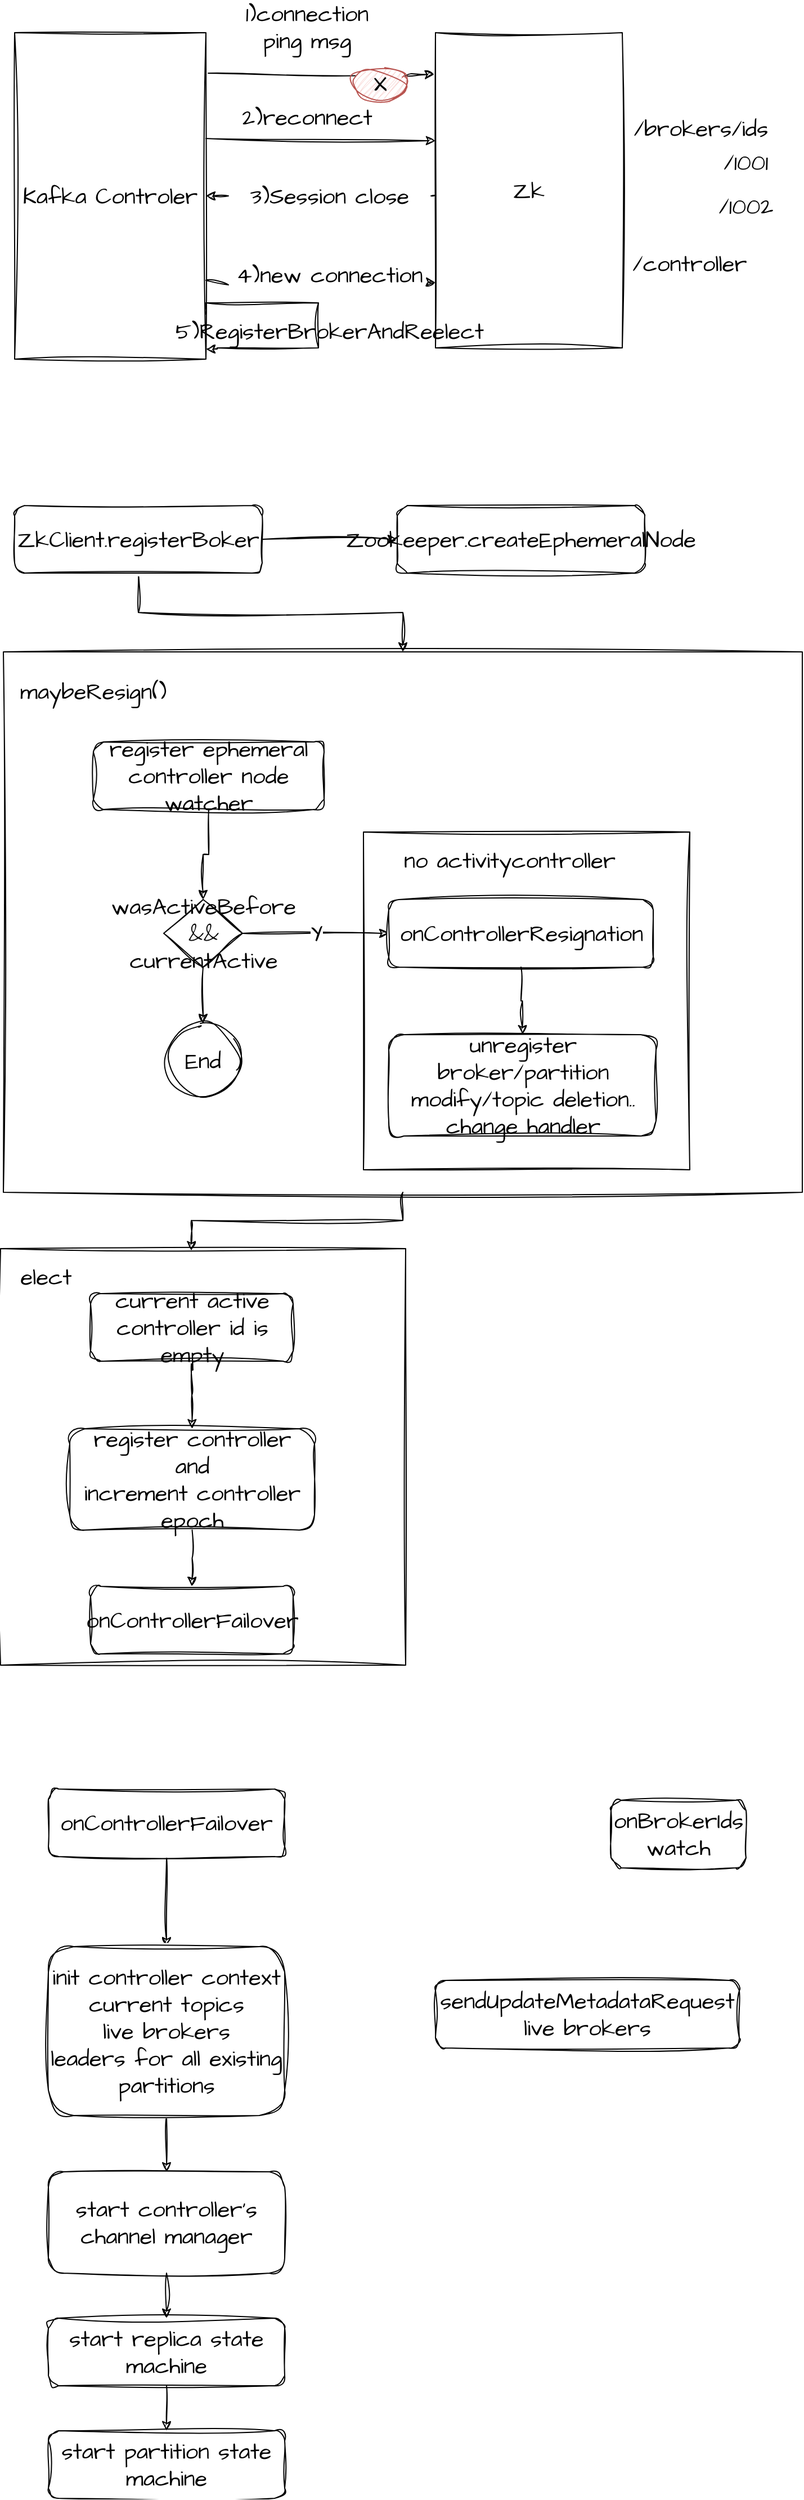 <mxfile version="20.8.20" type="github">
  <diagram id="C5RBs43oDa-KdzZeNtuy" name="Page-1">
    <mxGraphModel dx="1021" dy="697" grid="1" gridSize="10" guides="1" tooltips="1" connect="1" arrows="1" fold="1" page="1" pageScale="1" pageWidth="827" pageHeight="1169" math="0" shadow="0">
      <root>
        <mxCell id="WIyWlLk6GJQsqaUBKTNV-0" />
        <mxCell id="WIyWlLk6GJQsqaUBKTNV-1" parent="WIyWlLk6GJQsqaUBKTNV-0" />
        <mxCell id="egi0bB2MHMF-HuieAXsn-64" value="" style="rounded=0;whiteSpace=wrap;html=1;sketch=1;hachureGap=4;jiggle=2;curveFitting=1;fontFamily=Architects Daughter;fontSource=https%3A%2F%2Ffonts.googleapis.com%2Fcss%3Ffamily%3DArchitects%2BDaughter;fontSize=20;" vertex="1" parent="WIyWlLk6GJQsqaUBKTNV-1">
          <mxGeometry x="27.5" y="1250" width="360" height="370" as="geometry" />
        </mxCell>
        <mxCell id="egi0bB2MHMF-HuieAXsn-65" style="edgeStyle=orthogonalEdgeStyle;rounded=0;sketch=1;hachureGap=4;jiggle=2;curveFitting=1;orthogonalLoop=1;jettySize=auto;html=1;entryX=0.471;entryY=0.005;entryDx=0;entryDy=0;entryPerimeter=0;fontFamily=Architects Daughter;fontSource=https%3A%2F%2Ffonts.googleapis.com%2Fcss%3Ffamily%3DArchitects%2BDaughter;fontSize=16;" edge="1" parent="WIyWlLk6GJQsqaUBKTNV-1" source="egi0bB2MHMF-HuieAXsn-49" target="egi0bB2MHMF-HuieAXsn-64">
          <mxGeometry relative="1" as="geometry" />
        </mxCell>
        <mxCell id="egi0bB2MHMF-HuieAXsn-49" value="" style="rounded=0;whiteSpace=wrap;html=1;sketch=1;hachureGap=4;jiggle=2;curveFitting=1;fontFamily=Architects Daughter;fontSource=https%3A%2F%2Ffonts.googleapis.com%2Fcss%3Ffamily%3DArchitects%2BDaughter;fontSize=20;" vertex="1" parent="WIyWlLk6GJQsqaUBKTNV-1">
          <mxGeometry x="30" y="720" width="710" height="480" as="geometry" />
        </mxCell>
        <mxCell id="egi0bB2MHMF-HuieAXsn-43" value="" style="rounded=0;whiteSpace=wrap;html=1;sketch=1;hachureGap=4;jiggle=2;curveFitting=1;fontFamily=Architects Daughter;fontSource=https%3A%2F%2Ffonts.googleapis.com%2Fcss%3Ffamily%3DArchitects%2BDaughter;fontSize=20;" vertex="1" parent="WIyWlLk6GJQsqaUBKTNV-1">
          <mxGeometry x="350" y="880" width="290" height="300" as="geometry" />
        </mxCell>
        <mxCell id="egi0bB2MHMF-HuieAXsn-0" value="Kafka Controler" style="rounded=0;whiteSpace=wrap;html=1;sketch=1;hachureGap=4;jiggle=2;curveFitting=1;fontFamily=Architects Daughter;fontSource=https%3A%2F%2Ffonts.googleapis.com%2Fcss%3Ffamily%3DArchitects%2BDaughter;fontSize=20;" vertex="1" parent="WIyWlLk6GJQsqaUBKTNV-1">
          <mxGeometry x="40" y="170" width="170" height="290" as="geometry" />
        </mxCell>
        <mxCell id="egi0bB2MHMF-HuieAXsn-1" value="Zk" style="rounded=0;whiteSpace=wrap;html=1;sketch=1;hachureGap=4;jiggle=2;curveFitting=1;fontFamily=Architects Daughter;fontSource=https%3A%2F%2Ffonts.googleapis.com%2Fcss%3Ffamily%3DArchitects%2BDaughter;fontSize=20;" vertex="1" parent="WIyWlLk6GJQsqaUBKTNV-1">
          <mxGeometry x="414" y="170" width="166" height="280" as="geometry" />
        </mxCell>
        <mxCell id="egi0bB2MHMF-HuieAXsn-2" value="" style="endArrow=classic;html=1;rounded=0;sketch=1;hachureGap=4;jiggle=2;curveFitting=1;fontFamily=Architects Daughter;fontSource=https%3A%2F%2Ffonts.googleapis.com%2Fcss%3Ffamily%3DArchitects%2BDaughter;fontSize=16;entryX=-0.006;entryY=0.132;entryDx=0;entryDy=0;exitX=1;exitY=0.25;exitDx=0;exitDy=0;startArrow=none;entryPerimeter=0;" edge="1" parent="WIyWlLk6GJQsqaUBKTNV-1" source="egi0bB2MHMF-HuieAXsn-4" target="egi0bB2MHMF-HuieAXsn-1">
          <mxGeometry width="50" height="50" relative="1" as="geometry">
            <mxPoint x="230" y="210" as="sourcePoint" />
            <mxPoint x="280" y="160" as="targetPoint" />
          </mxGeometry>
        </mxCell>
        <mxCell id="egi0bB2MHMF-HuieAXsn-3" value="1)connection&lt;br&gt;ping msg" style="text;html=1;strokeColor=none;fillColor=none;align=center;verticalAlign=middle;whiteSpace=wrap;rounded=0;fontSize=20;fontFamily=Architects Daughter;" vertex="1" parent="WIyWlLk6GJQsqaUBKTNV-1">
          <mxGeometry x="270" y="150" width="60" height="30" as="geometry" />
        </mxCell>
        <mxCell id="egi0bB2MHMF-HuieAXsn-5" value="" style="endArrow=none;html=1;rounded=0;sketch=1;hachureGap=4;jiggle=2;curveFitting=1;fontFamily=Architects Daughter;fontSource=https%3A%2F%2Ffonts.googleapis.com%2Fcss%3Ffamily%3DArchitects%2BDaughter;fontSize=16;entryX=0;entryY=0.25;entryDx=0;entryDy=0;exitX=1.012;exitY=0.124;exitDx=0;exitDy=0;exitPerimeter=0;" edge="1" parent="WIyWlLk6GJQsqaUBKTNV-1" source="egi0bB2MHMF-HuieAXsn-0" target="egi0bB2MHMF-HuieAXsn-4">
          <mxGeometry width="50" height="50" relative="1" as="geometry">
            <mxPoint x="210" y="243" as="sourcePoint" />
            <mxPoint x="414" y="205" as="targetPoint" />
          </mxGeometry>
        </mxCell>
        <mxCell id="egi0bB2MHMF-HuieAXsn-4" value="X" style="ellipse;whiteSpace=wrap;html=1;sketch=1;hachureGap=4;jiggle=2;curveFitting=1;fontFamily=Architects Daughter;fontSource=https%3A%2F%2Ffonts.googleapis.com%2Fcss%3Ffamily%3DArchitects%2BDaughter;fontSize=20;fillColor=#f8cecc;strokeColor=#b85450;" vertex="1" parent="WIyWlLk6GJQsqaUBKTNV-1">
          <mxGeometry x="340" y="200" width="50" height="30" as="geometry" />
        </mxCell>
        <mxCell id="egi0bB2MHMF-HuieAXsn-8" value="" style="endArrow=classic;html=1;rounded=0;sketch=1;hachureGap=4;jiggle=2;curveFitting=1;fontFamily=Architects Daughter;fontSource=https%3A%2F%2Ffonts.googleapis.com%2Fcss%3Ffamily%3DArchitects%2BDaughter;fontSize=16;entryX=0;entryY=0.8;entryDx=0;entryDy=0;entryPerimeter=0;" edge="1" parent="WIyWlLk6GJQsqaUBKTNV-1">
          <mxGeometry width="50" height="50" relative="1" as="geometry">
            <mxPoint x="210" y="264" as="sourcePoint" />
            <mxPoint x="414" y="266" as="targetPoint" />
          </mxGeometry>
        </mxCell>
        <mxCell id="egi0bB2MHMF-HuieAXsn-9" value="2)reconnect" style="text;html=1;strokeColor=none;fillColor=none;align=center;verticalAlign=middle;whiteSpace=wrap;rounded=0;fontSize=20;fontFamily=Architects Daughter;" vertex="1" parent="WIyWlLk6GJQsqaUBKTNV-1">
          <mxGeometry x="270" y="230" width="60" height="30" as="geometry" />
        </mxCell>
        <mxCell id="egi0bB2MHMF-HuieAXsn-10" value="" style="endArrow=classic;html=1;rounded=0;sketch=1;hachureGap=4;jiggle=2;curveFitting=1;fontFamily=Architects Daughter;fontSource=https%3A%2F%2Ffonts.googleapis.com%2Fcss%3Ffamily%3DArchitects%2BDaughter;fontSize=16;entryX=1;entryY=0.5;entryDx=0;entryDy=0;startArrow=none;" edge="1" parent="WIyWlLk6GJQsqaUBKTNV-1" source="egi0bB2MHMF-HuieAXsn-7" target="egi0bB2MHMF-HuieAXsn-0">
          <mxGeometry width="50" height="50" relative="1" as="geometry">
            <mxPoint x="414" y="314.5" as="sourcePoint" />
            <mxPoint x="334" y="314.5" as="targetPoint" />
          </mxGeometry>
        </mxCell>
        <mxCell id="egi0bB2MHMF-HuieAXsn-13" value="" style="endArrow=classic;html=1;rounded=0;sketch=1;hachureGap=4;jiggle=2;curveFitting=1;fontFamily=Architects Daughter;fontSource=https%3A%2F%2Ffonts.googleapis.com%2Fcss%3Ffamily%3DArchitects%2BDaughter;fontSize=16;entryX=0;entryY=0.8;entryDx=0;entryDy=0;entryPerimeter=0;startArrow=none;" edge="1" parent="WIyWlLk6GJQsqaUBKTNV-1" source="egi0bB2MHMF-HuieAXsn-15">
          <mxGeometry width="50" height="50" relative="1" as="geometry">
            <mxPoint x="210" y="390" as="sourcePoint" />
            <mxPoint x="414" y="392" as="targetPoint" />
          </mxGeometry>
        </mxCell>
        <mxCell id="egi0bB2MHMF-HuieAXsn-14" value="" style="endArrow=none;html=1;rounded=0;sketch=1;hachureGap=4;jiggle=2;curveFitting=1;fontFamily=Architects Daughter;fontSource=https%3A%2F%2Ffonts.googleapis.com%2Fcss%3Ffamily%3DArchitects%2BDaughter;fontSize=16;entryX=1;entryY=0.5;entryDx=0;entryDy=0;" edge="1" parent="WIyWlLk6GJQsqaUBKTNV-1" target="egi0bB2MHMF-HuieAXsn-7">
          <mxGeometry width="50" height="50" relative="1" as="geometry">
            <mxPoint x="414" y="314.5" as="sourcePoint" />
            <mxPoint x="210" y="315" as="targetPoint" />
          </mxGeometry>
        </mxCell>
        <mxCell id="egi0bB2MHMF-HuieAXsn-7" value="3)Session&amp;nbsp;close" style="text;html=1;strokeColor=none;fillColor=none;align=center;verticalAlign=middle;whiteSpace=wrap;rounded=0;fontSize=20;fontFamily=Architects Daughter;" vertex="1" parent="WIyWlLk6GJQsqaUBKTNV-1">
          <mxGeometry x="230" y="300" width="180" height="30" as="geometry" />
        </mxCell>
        <mxCell id="egi0bB2MHMF-HuieAXsn-16" value="" style="endArrow=none;html=1;rounded=0;sketch=1;hachureGap=4;jiggle=2;curveFitting=1;fontFamily=Architects Daughter;fontSource=https%3A%2F%2Ffonts.googleapis.com%2Fcss%3Ffamily%3DArchitects%2BDaughter;fontSize=16;entryX=0;entryY=0.8;entryDx=0;entryDy=0;entryPerimeter=0;" edge="1" parent="WIyWlLk6GJQsqaUBKTNV-1" target="egi0bB2MHMF-HuieAXsn-15">
          <mxGeometry width="50" height="50" relative="1" as="geometry">
            <mxPoint x="210" y="390" as="sourcePoint" />
            <mxPoint x="414" y="392" as="targetPoint" />
          </mxGeometry>
        </mxCell>
        <mxCell id="egi0bB2MHMF-HuieAXsn-15" value="4)new connection" style="text;html=1;strokeColor=none;fillColor=none;align=center;verticalAlign=middle;whiteSpace=wrap;rounded=0;fontSize=20;fontFamily=Architects Daughter;" vertex="1" parent="WIyWlLk6GJQsqaUBKTNV-1">
          <mxGeometry x="230" y="370" width="180" height="30" as="geometry" />
        </mxCell>
        <mxCell id="egi0bB2MHMF-HuieAXsn-17" value="" style="endArrow=classic;html=1;rounded=0;sketch=1;hachureGap=4;jiggle=2;curveFitting=1;fontFamily=Architects Daughter;fontSource=https%3A%2F%2Ffonts.googleapis.com%2Fcss%3Ffamily%3DArchitects%2BDaughter;fontSize=16;edgeStyle=orthogonalEdgeStyle;entryX=1;entryY=0.969;entryDx=0;entryDy=0;entryPerimeter=0;" edge="1" parent="WIyWlLk6GJQsqaUBKTNV-1" target="egi0bB2MHMF-HuieAXsn-0">
          <mxGeometry width="50" height="50" relative="1" as="geometry">
            <mxPoint x="210" y="420" as="sourcePoint" />
            <mxPoint x="220" y="470" as="targetPoint" />
            <Array as="points">
              <mxPoint x="210" y="410" />
              <mxPoint x="310" y="410" />
              <mxPoint x="310" y="450" />
              <mxPoint x="220" y="450" />
              <mxPoint x="220" y="451" />
            </Array>
          </mxGeometry>
        </mxCell>
        <mxCell id="egi0bB2MHMF-HuieAXsn-18" value="5)RegisterBrokerAndReelect" style="text;html=1;strokeColor=none;fillColor=none;align=center;verticalAlign=middle;whiteSpace=wrap;rounded=0;fontSize=20;fontFamily=Architects Daughter;" vertex="1" parent="WIyWlLk6GJQsqaUBKTNV-1">
          <mxGeometry x="230" y="420" width="180" height="30" as="geometry" />
        </mxCell>
        <mxCell id="egi0bB2MHMF-HuieAXsn-19" value="/brokers/ids" style="text;html=1;strokeColor=none;fillColor=none;align=center;verticalAlign=middle;whiteSpace=wrap;rounded=0;fontSize=20;fontFamily=Architects Daughter;" vertex="1" parent="WIyWlLk6GJQsqaUBKTNV-1">
          <mxGeometry x="620" y="240" width="60" height="30" as="geometry" />
        </mxCell>
        <mxCell id="egi0bB2MHMF-HuieAXsn-20" value="/controller" style="text;html=1;strokeColor=none;fillColor=none;align=center;verticalAlign=middle;whiteSpace=wrap;rounded=0;fontSize=20;fontFamily=Architects Daughter;" vertex="1" parent="WIyWlLk6GJQsqaUBKTNV-1">
          <mxGeometry x="610" y="360" width="60" height="30" as="geometry" />
        </mxCell>
        <mxCell id="egi0bB2MHMF-HuieAXsn-21" value="/1001" style="text;html=1;strokeColor=none;fillColor=none;align=center;verticalAlign=middle;whiteSpace=wrap;rounded=0;fontSize=20;fontFamily=Architects Daughter;" vertex="1" parent="WIyWlLk6GJQsqaUBKTNV-1">
          <mxGeometry x="660" y="270" width="60" height="30" as="geometry" />
        </mxCell>
        <mxCell id="egi0bB2MHMF-HuieAXsn-22" value="/1002" style="text;html=1;strokeColor=none;fillColor=none;align=center;verticalAlign=middle;whiteSpace=wrap;rounded=0;fontSize=20;fontFamily=Architects Daughter;" vertex="1" parent="WIyWlLk6GJQsqaUBKTNV-1">
          <mxGeometry x="660" y="309" width="60" height="30" as="geometry" />
        </mxCell>
        <mxCell id="egi0bB2MHMF-HuieAXsn-25" style="edgeStyle=orthogonalEdgeStyle;rounded=0;sketch=1;hachureGap=4;jiggle=2;curveFitting=1;orthogonalLoop=1;jettySize=auto;html=1;entryX=0;entryY=0.5;entryDx=0;entryDy=0;fontFamily=Architects Daughter;fontSource=https%3A%2F%2Ffonts.googleapis.com%2Fcss%3Ffamily%3DArchitects%2BDaughter;fontSize=16;" edge="1" parent="WIyWlLk6GJQsqaUBKTNV-1" source="egi0bB2MHMF-HuieAXsn-23" target="egi0bB2MHMF-HuieAXsn-24">
          <mxGeometry relative="1" as="geometry" />
        </mxCell>
        <mxCell id="egi0bB2MHMF-HuieAXsn-66" style="edgeStyle=orthogonalEdgeStyle;rounded=0;sketch=1;hachureGap=4;jiggle=2;curveFitting=1;orthogonalLoop=1;jettySize=auto;html=1;entryX=0.5;entryY=0;entryDx=0;entryDy=0;fontFamily=Architects Daughter;fontSource=https%3A%2F%2Ffonts.googleapis.com%2Fcss%3Ffamily%3DArchitects%2BDaughter;fontSize=16;" edge="1" parent="WIyWlLk6GJQsqaUBKTNV-1" source="egi0bB2MHMF-HuieAXsn-23" target="egi0bB2MHMF-HuieAXsn-49">
          <mxGeometry relative="1" as="geometry" />
        </mxCell>
        <mxCell id="egi0bB2MHMF-HuieAXsn-23" value="ZkClient.registerBoker" style="rounded=1;whiteSpace=wrap;html=1;sketch=1;hachureGap=4;jiggle=2;curveFitting=1;fontFamily=Architects Daughter;fontSource=https%3A%2F%2Ffonts.googleapis.com%2Fcss%3Ffamily%3DArchitects%2BDaughter;fontSize=20;" vertex="1" parent="WIyWlLk6GJQsqaUBKTNV-1">
          <mxGeometry x="40" y="590" width="220" height="60" as="geometry" />
        </mxCell>
        <mxCell id="egi0bB2MHMF-HuieAXsn-24" value="Zookeeper.createEphemeralNode" style="rounded=1;whiteSpace=wrap;html=1;sketch=1;hachureGap=4;jiggle=2;curveFitting=1;fontFamily=Architects Daughter;fontSource=https%3A%2F%2Ffonts.googleapis.com%2Fcss%3Ffamily%3DArchitects%2BDaughter;fontSize=20;" vertex="1" parent="WIyWlLk6GJQsqaUBKTNV-1">
          <mxGeometry x="380" y="590" width="220" height="60" as="geometry" />
        </mxCell>
        <mxCell id="egi0bB2MHMF-HuieAXsn-28" value="maybeResign()" style="text;html=1;strokeColor=none;fillColor=none;align=center;verticalAlign=middle;whiteSpace=wrap;rounded=0;fontSize=20;fontFamily=Architects Daughter;" vertex="1" parent="WIyWlLk6GJQsqaUBKTNV-1">
          <mxGeometry x="80" y="740" width="60" height="30" as="geometry" />
        </mxCell>
        <mxCell id="egi0bB2MHMF-HuieAXsn-50" style="edgeStyle=orthogonalEdgeStyle;rounded=0;sketch=1;hachureGap=4;jiggle=2;curveFitting=1;orthogonalLoop=1;jettySize=auto;html=1;entryX=0.5;entryY=0;entryDx=0;entryDy=0;fontFamily=Architects Daughter;fontSource=https%3A%2F%2Ffonts.googleapis.com%2Fcss%3Ffamily%3DArchitects%2BDaughter;fontSize=16;" edge="1" parent="WIyWlLk6GJQsqaUBKTNV-1" source="egi0bB2MHMF-HuieAXsn-32" target="egi0bB2MHMF-HuieAXsn-34">
          <mxGeometry relative="1" as="geometry" />
        </mxCell>
        <mxCell id="egi0bB2MHMF-HuieAXsn-32" value="register ephemeral controller node&lt;br&gt;watcher" style="rounded=1;whiteSpace=wrap;html=1;sketch=1;hachureGap=4;jiggle=2;curveFitting=1;fontFamily=Architects Daughter;fontSource=https%3A%2F%2Ffonts.googleapis.com%2Fcss%3Ffamily%3DArchitects%2BDaughter;fontSize=20;" vertex="1" parent="WIyWlLk6GJQsqaUBKTNV-1">
          <mxGeometry x="110" y="800" width="205" height="60" as="geometry" />
        </mxCell>
        <mxCell id="egi0bB2MHMF-HuieAXsn-37" style="edgeStyle=orthogonalEdgeStyle;rounded=0;sketch=1;hachureGap=4;jiggle=2;curveFitting=1;orthogonalLoop=1;jettySize=auto;html=1;fontFamily=Architects Daughter;fontSource=https%3A%2F%2Ffonts.googleapis.com%2Fcss%3Ffamily%3DArchitects%2BDaughter;fontSize=16;" edge="1" parent="WIyWlLk6GJQsqaUBKTNV-1" source="egi0bB2MHMF-HuieAXsn-34" target="egi0bB2MHMF-HuieAXsn-36">
          <mxGeometry relative="1" as="geometry" />
        </mxCell>
        <mxCell id="egi0bB2MHMF-HuieAXsn-38" value="Y" style="edgeLabel;html=1;align=center;verticalAlign=middle;resizable=0;points=[];fontSize=20;fontFamily=Architects Daughter;" vertex="1" connectable="0" parent="egi0bB2MHMF-HuieAXsn-37">
          <mxGeometry x="-0.008" relative="1" as="geometry">
            <mxPoint x="1" as="offset" />
          </mxGeometry>
        </mxCell>
        <mxCell id="egi0bB2MHMF-HuieAXsn-47" style="edgeStyle=orthogonalEdgeStyle;rounded=0;sketch=1;hachureGap=4;jiggle=2;curveFitting=1;orthogonalLoop=1;jettySize=auto;html=1;entryX=0.5;entryY=0;entryDx=0;entryDy=0;fontFamily=Architects Daughter;fontSource=https%3A%2F%2Ffonts.googleapis.com%2Fcss%3Ffamily%3DArchitects%2BDaughter;fontSize=16;" edge="1" parent="WIyWlLk6GJQsqaUBKTNV-1" source="egi0bB2MHMF-HuieAXsn-34" target="egi0bB2MHMF-HuieAXsn-46">
          <mxGeometry relative="1" as="geometry" />
        </mxCell>
        <mxCell id="egi0bB2MHMF-HuieAXsn-34" value="wasActiveBefore&lt;br&gt;&amp;amp;&amp;amp;&lt;br&gt;currentActive" style="rhombus;whiteSpace=wrap;html=1;sketch=1;hachureGap=4;jiggle=2;curveFitting=1;fontFamily=Architects Daughter;fontSource=https%3A%2F%2Ffonts.googleapis.com%2Fcss%3Ffamily%3DArchitects%2BDaughter;fontSize=20;" vertex="1" parent="WIyWlLk6GJQsqaUBKTNV-1">
          <mxGeometry x="172.5" y="940" width="70" height="60" as="geometry" />
        </mxCell>
        <mxCell id="egi0bB2MHMF-HuieAXsn-45" value="" style="edgeStyle=orthogonalEdgeStyle;rounded=0;sketch=1;hachureGap=4;jiggle=2;curveFitting=1;orthogonalLoop=1;jettySize=auto;html=1;fontFamily=Architects Daughter;fontSource=https%3A%2F%2Ffonts.googleapis.com%2Fcss%3Ffamily%3DArchitects%2BDaughter;fontSize=16;" edge="1" parent="WIyWlLk6GJQsqaUBKTNV-1" source="egi0bB2MHMF-HuieAXsn-36" target="egi0bB2MHMF-HuieAXsn-39">
          <mxGeometry relative="1" as="geometry" />
        </mxCell>
        <mxCell id="egi0bB2MHMF-HuieAXsn-36" value="onControllerResignation" style="rounded=1;whiteSpace=wrap;html=1;sketch=1;hachureGap=4;jiggle=2;curveFitting=1;fontFamily=Architects Daughter;fontSource=https%3A%2F%2Ffonts.googleapis.com%2Fcss%3Ffamily%3DArchitects%2BDaughter;fontSize=20;" vertex="1" parent="WIyWlLk6GJQsqaUBKTNV-1">
          <mxGeometry x="372.5" y="940" width="235" height="60" as="geometry" />
        </mxCell>
        <mxCell id="egi0bB2MHMF-HuieAXsn-39" value="unregister broker/partition modify/topic deletion.. change handler" style="rounded=1;whiteSpace=wrap;html=1;sketch=1;hachureGap=4;jiggle=2;curveFitting=1;fontFamily=Architects Daughter;fontSource=https%3A%2F%2Ffonts.googleapis.com%2Fcss%3Ffamily%3DArchitects%2BDaughter;fontSize=20;" vertex="1" parent="WIyWlLk6GJQsqaUBKTNV-1">
          <mxGeometry x="372.5" y="1060" width="237.5" height="90" as="geometry" />
        </mxCell>
        <mxCell id="egi0bB2MHMF-HuieAXsn-40" value="no activitycontroller" style="text;html=1;strokeColor=none;fillColor=none;align=center;verticalAlign=middle;whiteSpace=wrap;rounded=0;fontSize=20;fontFamily=Architects Daughter;" vertex="1" parent="WIyWlLk6GJQsqaUBKTNV-1">
          <mxGeometry x="370" y="890" width="220" height="30" as="geometry" />
        </mxCell>
        <mxCell id="egi0bB2MHMF-HuieAXsn-46" value="End" style="ellipse;whiteSpace=wrap;html=1;aspect=fixed;sketch=1;hachureGap=4;jiggle=2;curveFitting=1;fontFamily=Architects Daughter;fontSource=https%3A%2F%2Ffonts.googleapis.com%2Fcss%3Ffamily%3DArchitects%2BDaughter;fontSize=20;" vertex="1" parent="WIyWlLk6GJQsqaUBKTNV-1">
          <mxGeometry x="175" y="1050" width="65" height="65" as="geometry" />
        </mxCell>
        <mxCell id="egi0bB2MHMF-HuieAXsn-61" value="" style="edgeStyle=orthogonalEdgeStyle;rounded=0;sketch=1;hachureGap=4;jiggle=2;curveFitting=1;orthogonalLoop=1;jettySize=auto;html=1;fontFamily=Architects Daughter;fontSource=https%3A%2F%2Ffonts.googleapis.com%2Fcss%3Ffamily%3DArchitects%2BDaughter;fontSize=16;" edge="1" parent="WIyWlLk6GJQsqaUBKTNV-1" source="egi0bB2MHMF-HuieAXsn-51" target="egi0bB2MHMF-HuieAXsn-59">
          <mxGeometry relative="1" as="geometry" />
        </mxCell>
        <mxCell id="egi0bB2MHMF-HuieAXsn-51" value="current active controller id is empty" style="rounded=1;whiteSpace=wrap;html=1;sketch=1;hachureGap=4;jiggle=2;curveFitting=1;fontFamily=Architects Daughter;fontSource=https%3A%2F%2Ffonts.googleapis.com%2Fcss%3Ffamily%3DArchitects%2BDaughter;fontSize=20;" vertex="1" parent="WIyWlLk6GJQsqaUBKTNV-1">
          <mxGeometry x="107.5" y="1290" width="180" height="60" as="geometry" />
        </mxCell>
        <mxCell id="egi0bB2MHMF-HuieAXsn-63" value="" style="edgeStyle=orthogonalEdgeStyle;rounded=0;sketch=1;hachureGap=4;jiggle=2;curveFitting=1;orthogonalLoop=1;jettySize=auto;html=1;fontFamily=Architects Daughter;fontSource=https%3A%2F%2Ffonts.googleapis.com%2Fcss%3Ffamily%3DArchitects%2BDaughter;fontSize=16;" edge="1" parent="WIyWlLk6GJQsqaUBKTNV-1" source="egi0bB2MHMF-HuieAXsn-59" target="egi0bB2MHMF-HuieAXsn-62">
          <mxGeometry relative="1" as="geometry" />
        </mxCell>
        <mxCell id="egi0bB2MHMF-HuieAXsn-59" value="register controller&lt;br&gt;and&lt;br&gt;increment controller epoch" style="rounded=1;whiteSpace=wrap;html=1;sketch=1;hachureGap=4;jiggle=2;curveFitting=1;fontFamily=Architects Daughter;fontSource=https%3A%2F%2Ffonts.googleapis.com%2Fcss%3Ffamily%3DArchitects%2BDaughter;fontSize=20;" vertex="1" parent="WIyWlLk6GJQsqaUBKTNV-1">
          <mxGeometry x="89" y="1410" width="217.5" height="90" as="geometry" />
        </mxCell>
        <mxCell id="egi0bB2MHMF-HuieAXsn-60" value="elect" style="text;html=1;strokeColor=none;fillColor=none;align=center;verticalAlign=middle;whiteSpace=wrap;rounded=0;fontSize=20;fontFamily=Architects Daughter;" vertex="1" parent="WIyWlLk6GJQsqaUBKTNV-1">
          <mxGeometry x="37.5" y="1260" width="60" height="30" as="geometry" />
        </mxCell>
        <mxCell id="egi0bB2MHMF-HuieAXsn-62" value="onControllerFailover" style="rounded=1;whiteSpace=wrap;html=1;sketch=1;hachureGap=4;jiggle=2;curveFitting=1;fontFamily=Architects Daughter;fontSource=https%3A%2F%2Ffonts.googleapis.com%2Fcss%3Ffamily%3DArchitects%2BDaughter;fontSize=20;" vertex="1" parent="WIyWlLk6GJQsqaUBKTNV-1">
          <mxGeometry x="107.5" y="1550" width="180" height="60" as="geometry" />
        </mxCell>
        <mxCell id="egi0bB2MHMF-HuieAXsn-67" value="onBrokerIds watch" style="rounded=1;whiteSpace=wrap;html=1;sketch=1;hachureGap=4;jiggle=2;curveFitting=1;fontFamily=Architects Daughter;fontSource=https%3A%2F%2Ffonts.googleapis.com%2Fcss%3Ffamily%3DArchitects%2BDaughter;fontSize=20;" vertex="1" parent="WIyWlLk6GJQsqaUBKTNV-1">
          <mxGeometry x="570" y="1740" width="120" height="60" as="geometry" />
        </mxCell>
        <mxCell id="egi0bB2MHMF-HuieAXsn-74" value="" style="edgeStyle=orthogonalEdgeStyle;rounded=0;sketch=1;hachureGap=4;jiggle=2;curveFitting=1;orthogonalLoop=1;jettySize=auto;html=1;fontFamily=Architects Daughter;fontSource=https%3A%2F%2Ffonts.googleapis.com%2Fcss%3Ffamily%3DArchitects%2BDaughter;fontSize=16;" edge="1" parent="WIyWlLk6GJQsqaUBKTNV-1" source="egi0bB2MHMF-HuieAXsn-68" target="egi0bB2MHMF-HuieAXsn-70">
          <mxGeometry relative="1" as="geometry" />
        </mxCell>
        <mxCell id="egi0bB2MHMF-HuieAXsn-68" value="onControllerFailover" style="rounded=1;whiteSpace=wrap;html=1;sketch=1;hachureGap=4;jiggle=2;curveFitting=1;fontFamily=Architects Daughter;fontSource=https%3A%2F%2Ffonts.googleapis.com%2Fcss%3Ffamily%3DArchitects%2BDaughter;fontSize=20;" vertex="1" parent="WIyWlLk6GJQsqaUBKTNV-1">
          <mxGeometry x="70" y="1730" width="210" height="60" as="geometry" />
        </mxCell>
        <mxCell id="egi0bB2MHMF-HuieAXsn-75" value="" style="edgeStyle=orthogonalEdgeStyle;rounded=0;sketch=1;hachureGap=4;jiggle=2;curveFitting=1;orthogonalLoop=1;jettySize=auto;html=1;fontFamily=Architects Daughter;fontSource=https%3A%2F%2Ffonts.googleapis.com%2Fcss%3Ffamily%3DArchitects%2BDaughter;fontSize=16;" edge="1" parent="WIyWlLk6GJQsqaUBKTNV-1" source="egi0bB2MHMF-HuieAXsn-70" target="egi0bB2MHMF-HuieAXsn-71">
          <mxGeometry relative="1" as="geometry" />
        </mxCell>
        <mxCell id="egi0bB2MHMF-HuieAXsn-70" value="init controller context&lt;br&gt;current topics&lt;br&gt;live brokers&lt;br&gt;leaders for all existing partitions" style="rounded=1;whiteSpace=wrap;html=1;sketch=1;hachureGap=4;jiggle=2;curveFitting=1;fontFamily=Architects Daughter;fontSource=https%3A%2F%2Ffonts.googleapis.com%2Fcss%3Ffamily%3DArchitects%2BDaughter;fontSize=20;" vertex="1" parent="WIyWlLk6GJQsqaUBKTNV-1">
          <mxGeometry x="70" y="1870" width="210" height="150" as="geometry" />
        </mxCell>
        <mxCell id="egi0bB2MHMF-HuieAXsn-76" value="" style="edgeStyle=orthogonalEdgeStyle;rounded=0;sketch=1;hachureGap=4;jiggle=2;curveFitting=1;orthogonalLoop=1;jettySize=auto;html=1;fontFamily=Architects Daughter;fontSource=https%3A%2F%2Ffonts.googleapis.com%2Fcss%3Ffamily%3DArchitects%2BDaughter;fontSize=16;" edge="1" parent="WIyWlLk6GJQsqaUBKTNV-1" source="egi0bB2MHMF-HuieAXsn-71" target="egi0bB2MHMF-HuieAXsn-72">
          <mxGeometry relative="1" as="geometry" />
        </mxCell>
        <mxCell id="egi0bB2MHMF-HuieAXsn-71" value="start controller&#39;s channel manager" style="rounded=1;whiteSpace=wrap;html=1;sketch=1;hachureGap=4;jiggle=2;curveFitting=1;fontFamily=Architects Daughter;fontSource=https%3A%2F%2Ffonts.googleapis.com%2Fcss%3Ffamily%3DArchitects%2BDaughter;fontSize=20;" vertex="1" parent="WIyWlLk6GJQsqaUBKTNV-1">
          <mxGeometry x="70" y="2070" width="210" height="90" as="geometry" />
        </mxCell>
        <mxCell id="egi0bB2MHMF-HuieAXsn-77" value="" style="edgeStyle=orthogonalEdgeStyle;rounded=0;sketch=1;hachureGap=4;jiggle=2;curveFitting=1;orthogonalLoop=1;jettySize=auto;html=1;fontFamily=Architects Daughter;fontSource=https%3A%2F%2Ffonts.googleapis.com%2Fcss%3Ffamily%3DArchitects%2BDaughter;fontSize=16;" edge="1" parent="WIyWlLk6GJQsqaUBKTNV-1" source="egi0bB2MHMF-HuieAXsn-72" target="egi0bB2MHMF-HuieAXsn-73">
          <mxGeometry relative="1" as="geometry" />
        </mxCell>
        <mxCell id="egi0bB2MHMF-HuieAXsn-72" value="start replica state machine" style="rounded=1;whiteSpace=wrap;html=1;sketch=1;hachureGap=4;jiggle=2;curveFitting=1;fontFamily=Architects Daughter;fontSource=https%3A%2F%2Ffonts.googleapis.com%2Fcss%3Ffamily%3DArchitects%2BDaughter;fontSize=20;" vertex="1" parent="WIyWlLk6GJQsqaUBKTNV-1">
          <mxGeometry x="70" y="2200" width="210" height="60" as="geometry" />
        </mxCell>
        <mxCell id="egi0bB2MHMF-HuieAXsn-73" value="start partition state machine" style="rounded=1;whiteSpace=wrap;html=1;sketch=1;hachureGap=4;jiggle=2;curveFitting=1;fontFamily=Architects Daughter;fontSource=https%3A%2F%2Ffonts.googleapis.com%2Fcss%3Ffamily%3DArchitects%2BDaughter;fontSize=20;" vertex="1" parent="WIyWlLk6GJQsqaUBKTNV-1">
          <mxGeometry x="70" y="2300" width="210" height="60" as="geometry" />
        </mxCell>
        <mxCell id="egi0bB2MHMF-HuieAXsn-78" value="sendUpdateMetadataRequest&lt;br&gt;live brokers" style="rounded=1;whiteSpace=wrap;html=1;sketch=1;hachureGap=4;jiggle=2;curveFitting=1;fontFamily=Architects Daughter;fontSource=https%3A%2F%2Ffonts.googleapis.com%2Fcss%3Ffamily%3DArchitects%2BDaughter;fontSize=20;" vertex="1" parent="WIyWlLk6GJQsqaUBKTNV-1">
          <mxGeometry x="414" y="1900" width="270" height="60" as="geometry" />
        </mxCell>
      </root>
    </mxGraphModel>
  </diagram>
</mxfile>
